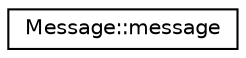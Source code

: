 digraph "Graphical Class Hierarchy"
{
  edge [fontname="Helvetica",fontsize="10",labelfontname="Helvetica",labelfontsize="10"];
  node [fontname="Helvetica",fontsize="10",shape=record];
  rankdir="LR";
  Node0 [label="Message::message",height=0.2,width=0.4,color="black", fillcolor="white", style="filled",URL="$struct_message_1_1message.html"];
}
